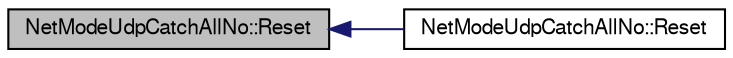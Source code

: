 digraph G
{
  edge [fontname="FreeSans",fontsize="10",labelfontname="FreeSans",labelfontsize="10"];
  node [fontname="FreeSans",fontsize="10",shape=record];
  rankdir=LR;
  Node1 [label="NetModeUdpCatchAllNo::Reset",height=0.2,width=0.4,color="black", fillcolor="grey75", style="filled" fontcolor="black"];
  Node1 -> Node2 [dir=back,color="midnightblue",fontsize="10",style="solid",fontname="FreeSans"];
  Node2 [label="NetModeUdpCatchAllNo::Reset",height=0.2,width=0.4,color="black", fillcolor="white", style="filled",URL="$class_net_mode_udp_catch_all_no.html#abb09001562a985298f208ffd4f45825e"];
}
